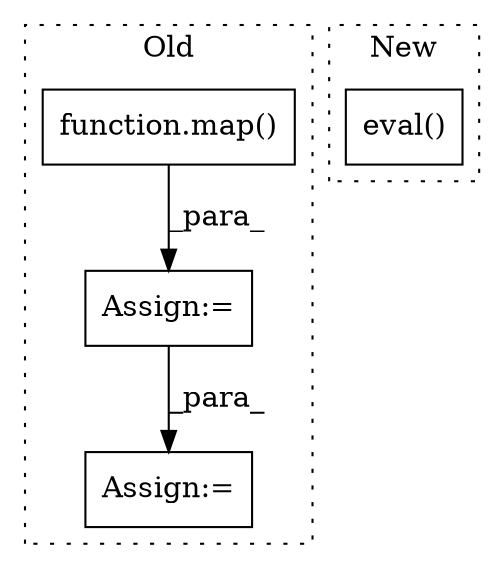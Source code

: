 digraph G {
subgraph cluster0 {
1 [label="function.map()" a="75" s="4229,4278" l="4,1" shape="box"];
3 [label="Assign:=" a="68" s="4301" l="3" shape="box"];
4 [label="Assign:=" a="68" s="4221" l="3" shape="box"];
label = "Old";
style="dotted";
}
subgraph cluster1 {
2 [label="eval()" a="75" s="4461" l="15" shape="box"];
label = "New";
style="dotted";
}
1 -> 4 [label="_para_"];
4 -> 3 [label="_para_"];
}